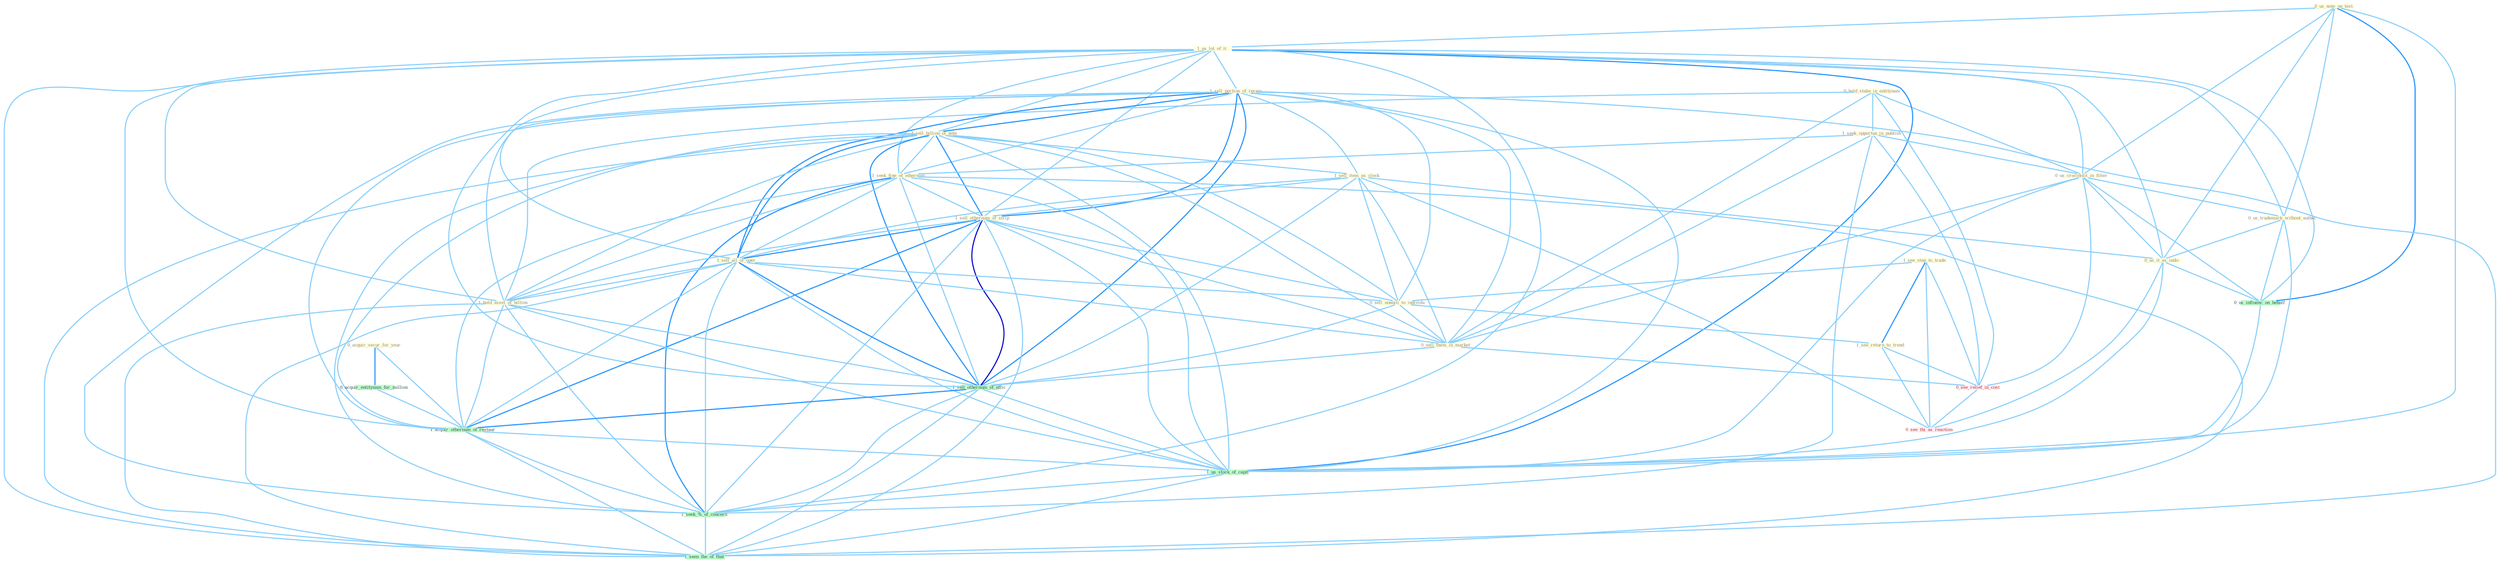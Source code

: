 Graph G{ 
    node
    [shape=polygon,style=filled,width=.5,height=.06,color="#BDFCC9",fixedsize=true,fontsize=4,
    fontcolor="#2f4f4f"];
    {node
    [color="#ffffe0", fontcolor="#8b7d6b"] "0_hold_stake_in_entitynam " "0_us_note_on_test " "1_us_lot_of_it " "1_sell_portion_of_receiv " "1_sell_billion_of_note " "1_seek_opportun_in_publish " "1_see_step_to_trade " "1_sell_item_as_clock " "0_acquir_secur_for_year " "0_us_crocidolit_in_filter " "1_seek_fine_of_othernum " "1_sell_othernum_of_strip " "0_us_trademark_without_author " "1_sell_all_of_oper " "0_sell_annuiti_to_individu " "1_hold_asset_of_billion " "0_sell_them_in_market " "0_us_it_as_indic " "1_see_return_to_trend "}
{node [color="#fff0f5", fontcolor="#b22222"] "0_see_relief_in_cost " "0_see_thi_as_reaction "}
edge [color="#B0E2FF"];

	"0_hold_stake_in_entitynam " -- "1_seek_opportun_in_publish " [w="1", color="#87cefa" ];
	"0_hold_stake_in_entitynam " -- "0_us_crocidolit_in_filter " [w="1", color="#87cefa" ];
	"0_hold_stake_in_entitynam " -- "1_hold_asset_of_billion " [w="1", color="#87cefa" ];
	"0_hold_stake_in_entitynam " -- "0_sell_them_in_market " [w="1", color="#87cefa" ];
	"0_hold_stake_in_entitynam " -- "0_see_relief_in_cost " [w="1", color="#87cefa" ];
	"0_us_note_on_test " -- "1_us_lot_of_it " [w="1", color="#87cefa" ];
	"0_us_note_on_test " -- "0_us_crocidolit_in_filter " [w="1", color="#87cefa" ];
	"0_us_note_on_test " -- "0_us_trademark_without_author " [w="1", color="#87cefa" ];
	"0_us_note_on_test " -- "0_us_it_as_indic " [w="1", color="#87cefa" ];
	"0_us_note_on_test " -- "0_us_influenc_on_behalf " [w="2", color="#1e90ff" , len=0.8];
	"0_us_note_on_test " -- "1_us_stock_of_capit " [w="1", color="#87cefa" ];
	"1_us_lot_of_it " -- "1_sell_portion_of_receiv " [w="1", color="#87cefa" ];
	"1_us_lot_of_it " -- "1_sell_billion_of_note " [w="1", color="#87cefa" ];
	"1_us_lot_of_it " -- "0_us_crocidolit_in_filter " [w="1", color="#87cefa" ];
	"1_us_lot_of_it " -- "1_seek_fine_of_othernum " [w="1", color="#87cefa" ];
	"1_us_lot_of_it " -- "1_sell_othernum_of_strip " [w="1", color="#87cefa" ];
	"1_us_lot_of_it " -- "0_us_trademark_without_author " [w="1", color="#87cefa" ];
	"1_us_lot_of_it " -- "1_sell_all_of_oper " [w="1", color="#87cefa" ];
	"1_us_lot_of_it " -- "1_hold_asset_of_billion " [w="1", color="#87cefa" ];
	"1_us_lot_of_it " -- "0_us_it_as_indic " [w="1", color="#87cefa" ];
	"1_us_lot_of_it " -- "1_sell_othernum_of_offic " [w="1", color="#87cefa" ];
	"1_us_lot_of_it " -- "0_us_influenc_on_behalf " [w="1", color="#87cefa" ];
	"1_us_lot_of_it " -- "1_acquir_othernum_of_restaur " [w="1", color="#87cefa" ];
	"1_us_lot_of_it " -- "1_us_stock_of_capit " [w="2", color="#1e90ff" , len=0.8];
	"1_us_lot_of_it " -- "1_seek_%_of_concern " [w="1", color="#87cefa" ];
	"1_us_lot_of_it " -- "1_seen_the_of_that " [w="1", color="#87cefa" ];
	"1_sell_portion_of_receiv " -- "1_sell_billion_of_note " [w="2", color="#1e90ff" , len=0.8];
	"1_sell_portion_of_receiv " -- "1_sell_item_as_clock " [w="1", color="#87cefa" ];
	"1_sell_portion_of_receiv " -- "1_seek_fine_of_othernum " [w="1", color="#87cefa" ];
	"1_sell_portion_of_receiv " -- "1_sell_othernum_of_strip " [w="2", color="#1e90ff" , len=0.8];
	"1_sell_portion_of_receiv " -- "1_sell_all_of_oper " [w="2", color="#1e90ff" , len=0.8];
	"1_sell_portion_of_receiv " -- "0_sell_annuiti_to_individu " [w="1", color="#87cefa" ];
	"1_sell_portion_of_receiv " -- "1_hold_asset_of_billion " [w="1", color="#87cefa" ];
	"1_sell_portion_of_receiv " -- "0_sell_them_in_market " [w="1", color="#87cefa" ];
	"1_sell_portion_of_receiv " -- "1_sell_othernum_of_offic " [w="2", color="#1e90ff" , len=0.8];
	"1_sell_portion_of_receiv " -- "1_acquir_othernum_of_restaur " [w="1", color="#87cefa" ];
	"1_sell_portion_of_receiv " -- "1_us_stock_of_capit " [w="1", color="#87cefa" ];
	"1_sell_portion_of_receiv " -- "1_seek_%_of_concern " [w="1", color="#87cefa" ];
	"1_sell_portion_of_receiv " -- "1_seen_the_of_that " [w="1", color="#87cefa" ];
	"1_sell_billion_of_note " -- "1_sell_item_as_clock " [w="1", color="#87cefa" ];
	"1_sell_billion_of_note " -- "1_seek_fine_of_othernum " [w="1", color="#87cefa" ];
	"1_sell_billion_of_note " -- "1_sell_othernum_of_strip " [w="2", color="#1e90ff" , len=0.8];
	"1_sell_billion_of_note " -- "1_sell_all_of_oper " [w="2", color="#1e90ff" , len=0.8];
	"1_sell_billion_of_note " -- "0_sell_annuiti_to_individu " [w="1", color="#87cefa" ];
	"1_sell_billion_of_note " -- "1_hold_asset_of_billion " [w="1", color="#87cefa" ];
	"1_sell_billion_of_note " -- "0_sell_them_in_market " [w="1", color="#87cefa" ];
	"1_sell_billion_of_note " -- "1_sell_othernum_of_offic " [w="2", color="#1e90ff" , len=0.8];
	"1_sell_billion_of_note " -- "1_acquir_othernum_of_restaur " [w="1", color="#87cefa" ];
	"1_sell_billion_of_note " -- "1_us_stock_of_capit " [w="1", color="#87cefa" ];
	"1_sell_billion_of_note " -- "1_seek_%_of_concern " [w="1", color="#87cefa" ];
	"1_sell_billion_of_note " -- "1_seen_the_of_that " [w="1", color="#87cefa" ];
	"1_seek_opportun_in_publish " -- "0_us_crocidolit_in_filter " [w="1", color="#87cefa" ];
	"1_seek_opportun_in_publish " -- "1_seek_fine_of_othernum " [w="1", color="#87cefa" ];
	"1_seek_opportun_in_publish " -- "0_sell_them_in_market " [w="1", color="#87cefa" ];
	"1_seek_opportun_in_publish " -- "0_see_relief_in_cost " [w="1", color="#87cefa" ];
	"1_seek_opportun_in_publish " -- "1_seek_%_of_concern " [w="1", color="#87cefa" ];
	"1_see_step_to_trade " -- "0_sell_annuiti_to_individu " [w="1", color="#87cefa" ];
	"1_see_step_to_trade " -- "1_see_return_to_trend " [w="2", color="#1e90ff" , len=0.8];
	"1_see_step_to_trade " -- "0_see_relief_in_cost " [w="1", color="#87cefa" ];
	"1_see_step_to_trade " -- "0_see_thi_as_reaction " [w="1", color="#87cefa" ];
	"1_sell_item_as_clock " -- "1_sell_othernum_of_strip " [w="1", color="#87cefa" ];
	"1_sell_item_as_clock " -- "1_sell_all_of_oper " [w="1", color="#87cefa" ];
	"1_sell_item_as_clock " -- "0_sell_annuiti_to_individu " [w="1", color="#87cefa" ];
	"1_sell_item_as_clock " -- "0_sell_them_in_market " [w="1", color="#87cefa" ];
	"1_sell_item_as_clock " -- "0_us_it_as_indic " [w="1", color="#87cefa" ];
	"1_sell_item_as_clock " -- "1_sell_othernum_of_offic " [w="1", color="#87cefa" ];
	"1_sell_item_as_clock " -- "0_see_thi_as_reaction " [w="1", color="#87cefa" ];
	"0_acquir_secur_for_year " -- "0_acquir_entitynam_for_million " [w="2", color="#1e90ff" , len=0.8];
	"0_acquir_secur_for_year " -- "1_acquir_othernum_of_restaur " [w="1", color="#87cefa" ];
	"0_us_crocidolit_in_filter " -- "0_us_trademark_without_author " [w="1", color="#87cefa" ];
	"0_us_crocidolit_in_filter " -- "0_sell_them_in_market " [w="1", color="#87cefa" ];
	"0_us_crocidolit_in_filter " -- "0_us_it_as_indic " [w="1", color="#87cefa" ];
	"0_us_crocidolit_in_filter " -- "0_us_influenc_on_behalf " [w="1", color="#87cefa" ];
	"0_us_crocidolit_in_filter " -- "0_see_relief_in_cost " [w="1", color="#87cefa" ];
	"0_us_crocidolit_in_filter " -- "1_us_stock_of_capit " [w="1", color="#87cefa" ];
	"1_seek_fine_of_othernum " -- "1_sell_othernum_of_strip " [w="1", color="#87cefa" ];
	"1_seek_fine_of_othernum " -- "1_sell_all_of_oper " [w="1", color="#87cefa" ];
	"1_seek_fine_of_othernum " -- "1_hold_asset_of_billion " [w="1", color="#87cefa" ];
	"1_seek_fine_of_othernum " -- "1_sell_othernum_of_offic " [w="1", color="#87cefa" ];
	"1_seek_fine_of_othernum " -- "1_acquir_othernum_of_restaur " [w="1", color="#87cefa" ];
	"1_seek_fine_of_othernum " -- "1_us_stock_of_capit " [w="1", color="#87cefa" ];
	"1_seek_fine_of_othernum " -- "1_seek_%_of_concern " [w="2", color="#1e90ff" , len=0.8];
	"1_seek_fine_of_othernum " -- "1_seen_the_of_that " [w="1", color="#87cefa" ];
	"1_sell_othernum_of_strip " -- "1_sell_all_of_oper " [w="2", color="#1e90ff" , len=0.8];
	"1_sell_othernum_of_strip " -- "0_sell_annuiti_to_individu " [w="1", color="#87cefa" ];
	"1_sell_othernum_of_strip " -- "1_hold_asset_of_billion " [w="1", color="#87cefa" ];
	"1_sell_othernum_of_strip " -- "0_sell_them_in_market " [w="1", color="#87cefa" ];
	"1_sell_othernum_of_strip " -- "1_sell_othernum_of_offic " [w="3", color="#0000cd" , len=0.6];
	"1_sell_othernum_of_strip " -- "1_acquir_othernum_of_restaur " [w="2", color="#1e90ff" , len=0.8];
	"1_sell_othernum_of_strip " -- "1_us_stock_of_capit " [w="1", color="#87cefa" ];
	"1_sell_othernum_of_strip " -- "1_seek_%_of_concern " [w="1", color="#87cefa" ];
	"1_sell_othernum_of_strip " -- "1_seen_the_of_that " [w="1", color="#87cefa" ];
	"0_us_trademark_without_author " -- "0_us_it_as_indic " [w="1", color="#87cefa" ];
	"0_us_trademark_without_author " -- "0_us_influenc_on_behalf " [w="1", color="#87cefa" ];
	"0_us_trademark_without_author " -- "1_us_stock_of_capit " [w="1", color="#87cefa" ];
	"1_sell_all_of_oper " -- "0_sell_annuiti_to_individu " [w="1", color="#87cefa" ];
	"1_sell_all_of_oper " -- "1_hold_asset_of_billion " [w="1", color="#87cefa" ];
	"1_sell_all_of_oper " -- "0_sell_them_in_market " [w="1", color="#87cefa" ];
	"1_sell_all_of_oper " -- "1_sell_othernum_of_offic " [w="2", color="#1e90ff" , len=0.8];
	"1_sell_all_of_oper " -- "1_acquir_othernum_of_restaur " [w="1", color="#87cefa" ];
	"1_sell_all_of_oper " -- "1_us_stock_of_capit " [w="1", color="#87cefa" ];
	"1_sell_all_of_oper " -- "1_seek_%_of_concern " [w="1", color="#87cefa" ];
	"1_sell_all_of_oper " -- "1_seen_the_of_that " [w="1", color="#87cefa" ];
	"0_sell_annuiti_to_individu " -- "0_sell_them_in_market " [w="1", color="#87cefa" ];
	"0_sell_annuiti_to_individu " -- "1_see_return_to_trend " [w="1", color="#87cefa" ];
	"0_sell_annuiti_to_individu " -- "1_sell_othernum_of_offic " [w="1", color="#87cefa" ];
	"1_hold_asset_of_billion " -- "1_sell_othernum_of_offic " [w="1", color="#87cefa" ];
	"1_hold_asset_of_billion " -- "1_acquir_othernum_of_restaur " [w="1", color="#87cefa" ];
	"1_hold_asset_of_billion " -- "1_us_stock_of_capit " [w="1", color="#87cefa" ];
	"1_hold_asset_of_billion " -- "1_seek_%_of_concern " [w="1", color="#87cefa" ];
	"1_hold_asset_of_billion " -- "1_seen_the_of_that " [w="1", color="#87cefa" ];
	"0_sell_them_in_market " -- "1_sell_othernum_of_offic " [w="1", color="#87cefa" ];
	"0_sell_them_in_market " -- "0_see_relief_in_cost " [w="1", color="#87cefa" ];
	"0_us_it_as_indic " -- "0_us_influenc_on_behalf " [w="1", color="#87cefa" ];
	"0_us_it_as_indic " -- "0_see_thi_as_reaction " [w="1", color="#87cefa" ];
	"0_us_it_as_indic " -- "1_us_stock_of_capit " [w="1", color="#87cefa" ];
	"1_see_return_to_trend " -- "0_see_relief_in_cost " [w="1", color="#87cefa" ];
	"1_see_return_to_trend " -- "0_see_thi_as_reaction " [w="1", color="#87cefa" ];
	"0_acquir_entitynam_for_million " -- "1_acquir_othernum_of_restaur " [w="1", color="#87cefa" ];
	"1_sell_othernum_of_offic " -- "1_acquir_othernum_of_restaur " [w="2", color="#1e90ff" , len=0.8];
	"1_sell_othernum_of_offic " -- "1_us_stock_of_capit " [w="1", color="#87cefa" ];
	"1_sell_othernum_of_offic " -- "1_seek_%_of_concern " [w="1", color="#87cefa" ];
	"1_sell_othernum_of_offic " -- "1_seen_the_of_that " [w="1", color="#87cefa" ];
	"0_us_influenc_on_behalf " -- "1_us_stock_of_capit " [w="1", color="#87cefa" ];
	"0_see_relief_in_cost " -- "0_see_thi_as_reaction " [w="1", color="#87cefa" ];
	"1_acquir_othernum_of_restaur " -- "1_us_stock_of_capit " [w="1", color="#87cefa" ];
	"1_acquir_othernum_of_restaur " -- "1_seek_%_of_concern " [w="1", color="#87cefa" ];
	"1_acquir_othernum_of_restaur " -- "1_seen_the_of_that " [w="1", color="#87cefa" ];
	"1_us_stock_of_capit " -- "1_seek_%_of_concern " [w="1", color="#87cefa" ];
	"1_us_stock_of_capit " -- "1_seen_the_of_that " [w="1", color="#87cefa" ];
	"1_seek_%_of_concern " -- "1_seen_the_of_that " [w="1", color="#87cefa" ];
}